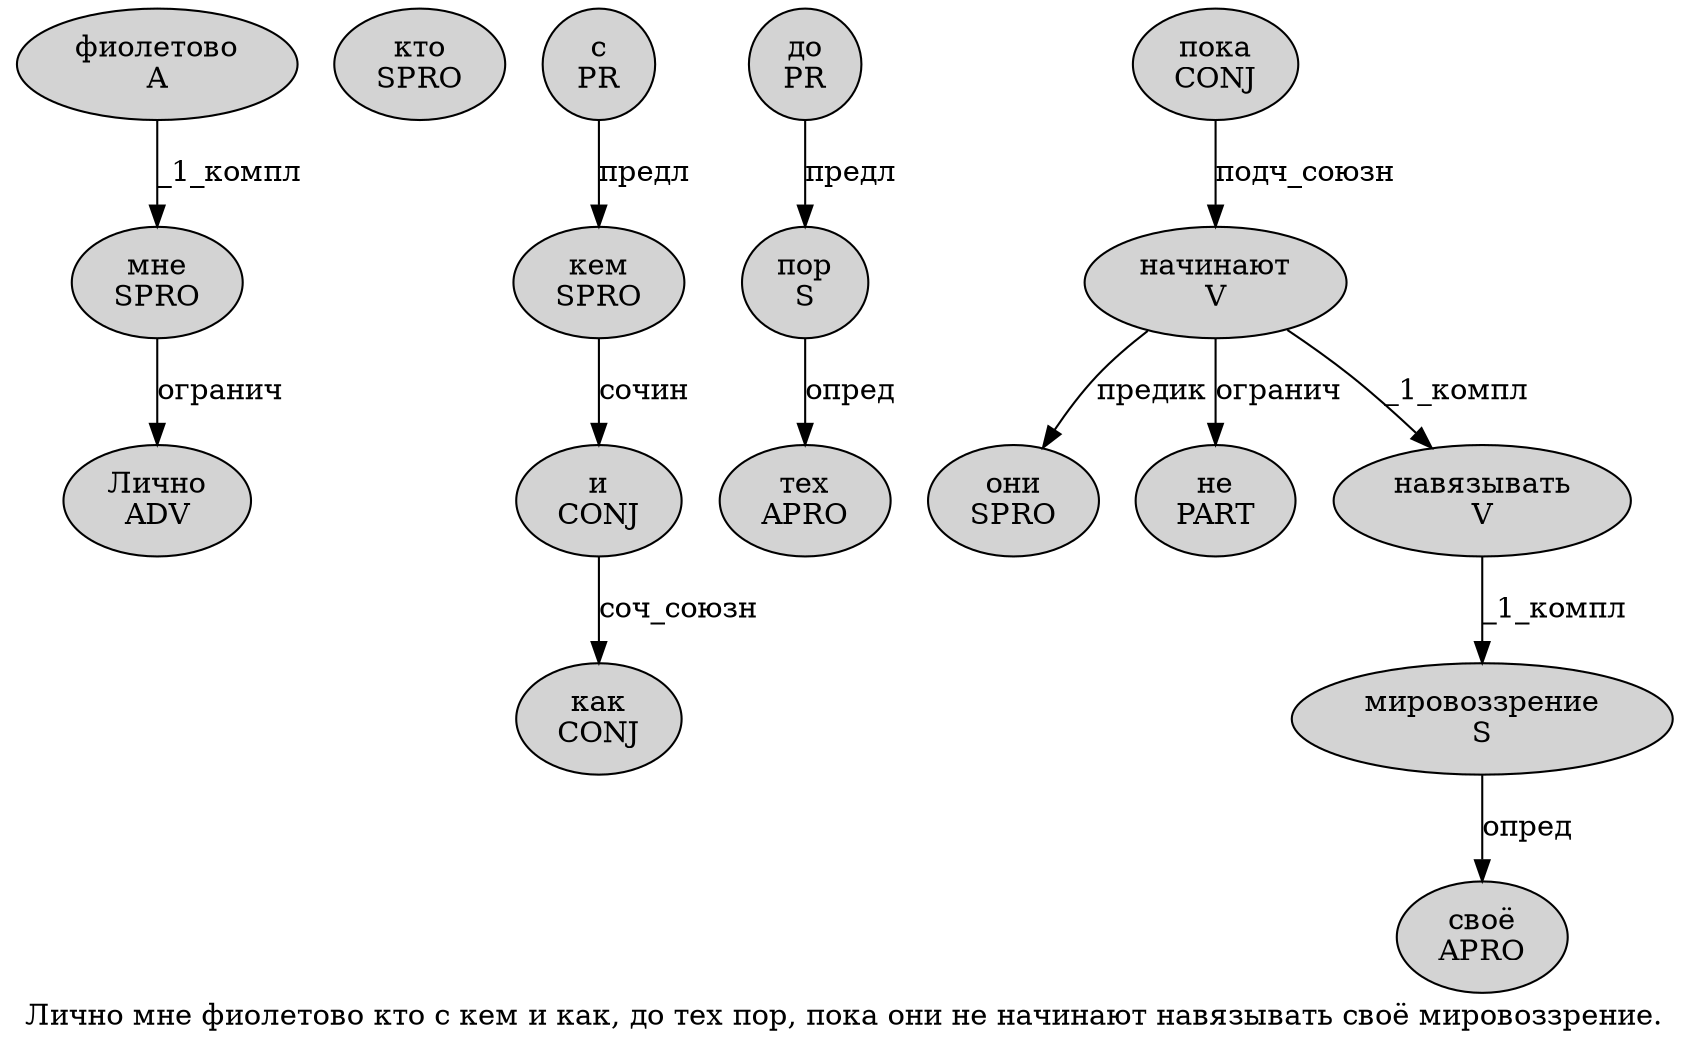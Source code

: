 digraph SENTENCE_4300 {
	graph [label="Лично мне фиолетово кто с кем и как, до тех пор, пока они не начинают навязывать своё мировоззрение."]
	node [style=filled]
		0 [label="Лично
ADV" color="" fillcolor=lightgray penwidth=1 shape=ellipse]
		1 [label="мне
SPRO" color="" fillcolor=lightgray penwidth=1 shape=ellipse]
		2 [label="фиолетово
A" color="" fillcolor=lightgray penwidth=1 shape=ellipse]
		3 [label="кто
SPRO" color="" fillcolor=lightgray penwidth=1 shape=ellipse]
		4 [label="с
PR" color="" fillcolor=lightgray penwidth=1 shape=ellipse]
		5 [label="кем
SPRO" color="" fillcolor=lightgray penwidth=1 shape=ellipse]
		6 [label="и
CONJ" color="" fillcolor=lightgray penwidth=1 shape=ellipse]
		7 [label="как
CONJ" color="" fillcolor=lightgray penwidth=1 shape=ellipse]
		9 [label="до
PR" color="" fillcolor=lightgray penwidth=1 shape=ellipse]
		10 [label="тех
APRO" color="" fillcolor=lightgray penwidth=1 shape=ellipse]
		11 [label="пор
S" color="" fillcolor=lightgray penwidth=1 shape=ellipse]
		13 [label="пока
CONJ" color="" fillcolor=lightgray penwidth=1 shape=ellipse]
		14 [label="они
SPRO" color="" fillcolor=lightgray penwidth=1 shape=ellipse]
		15 [label="не
PART" color="" fillcolor=lightgray penwidth=1 shape=ellipse]
		16 [label="начинают
V" color="" fillcolor=lightgray penwidth=1 shape=ellipse]
		17 [label="навязывать
V" color="" fillcolor=lightgray penwidth=1 shape=ellipse]
		18 [label="своё
APRO" color="" fillcolor=lightgray penwidth=1 shape=ellipse]
		19 [label="мировоззрение
S" color="" fillcolor=lightgray penwidth=1 shape=ellipse]
			9 -> 11 [label="предл"]
			16 -> 14 [label="предик"]
			16 -> 15 [label="огранич"]
			16 -> 17 [label="_1_компл"]
			5 -> 6 [label="сочин"]
			1 -> 0 [label="огранич"]
			2 -> 1 [label="_1_компл"]
			11 -> 10 [label="опред"]
			4 -> 5 [label="предл"]
			19 -> 18 [label="опред"]
			13 -> 16 [label="подч_союзн"]
			6 -> 7 [label="соч_союзн"]
			17 -> 19 [label="_1_компл"]
}